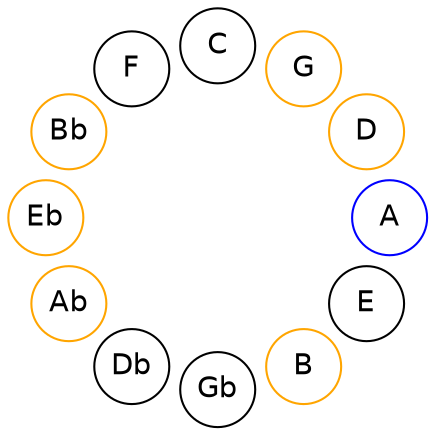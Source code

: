 
graph {

layout = circo;
mindist = .1

node [shape = circle, fontname = Helvetica, margin = 0]
edge [style=invis]

subgraph 1 {
	E -- B -- Gb -- Db -- Ab -- Eb -- Bb -- F -- C -- G -- D -- A -- E
}

B [color=orange];
Ab [color=orange];
Eb [color=orange];
Bb [color=orange];
G [color=orange];
D [color=orange];
A [color=blue];
}
